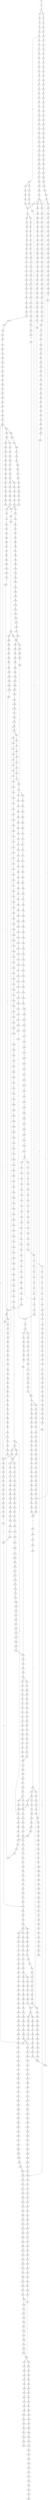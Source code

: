 strict digraph  {
	S0 -> S1 [ label = T ];
	S1 -> S2 [ label = T ];
	S2 -> S3 [ label = G ];
	S2 -> S4 [ label = A ];
	S3 -> S5 [ label = A ];
	S4 -> S6 [ label = A ];
	S5 -> S7 [ label = A ];
	S6 -> S8 [ label = A ];
	S7 -> S9 [ label = C ];
	S8 -> S10 [ label = C ];
	S9 -> S11 [ label = A ];
	S10 -> S12 [ label = A ];
	S11 -> S13 [ label = G ];
	S12 -> S14 [ label = G ];
	S13 -> S15 [ label = T ];
	S13 -> S16 [ label = G ];
	S14 -> S17 [ label = G ];
	S15 -> S18 [ label = T ];
	S16 -> S19 [ label = G ];
	S16 -> S20 [ label = T ];
	S17 -> S21 [ label = T ];
	S18 -> S22 [ label = G ];
	S19 -> S23 [ label = T ];
	S20 -> S24 [ label = C ];
	S21 -> S25 [ label = C ];
	S22 -> S26 [ label = A ];
	S23 -> S27 [ label = C ];
	S24 -> S28 [ label = C ];
	S25 -> S29 [ label = T ];
	S26 -> S30 [ label = C ];
	S27 -> S31 [ label = C ];
	S28 -> S32 [ label = C ];
	S29 -> S33 [ label = C ];
	S30 -> S34 [ label = T ];
	S31 -> S35 [ label = G ];
	S32 -> S36 [ label = T ];
	S33 -> S37 [ label = T ];
	S34 -> S38 [ label = G ];
	S35 -> S39 [ label = C ];
	S36 -> S40 [ label = T ];
	S37 -> S41 [ label = C ];
	S38 -> S42 [ label = T ];
	S39 -> S43 [ label = C ];
	S40 -> S44 [ label = C ];
	S41 -> S45 [ label = C ];
	S42 -> S46 [ label = A ];
	S43 -> S47 [ label = G ];
	S44 -> S48 [ label = T ];
	S44 -> S49 [ label = G ];
	S45 -> S50 [ label = G ];
	S46 -> S51 [ label = C ];
	S47 -> S52 [ label = C ];
	S47 -> S53 [ label = G ];
	S48 -> S54 [ label = C ];
	S49 -> S55 [ label = C ];
	S50 -> S56 [ label = T ];
	S51 -> S57 [ label = A ];
	S52 -> S58 [ label = A ];
	S53 -> S59 [ label = A ];
	S54 -> S60 [ label = G ];
	S55 -> S61 [ label = A ];
	S56 -> S62 [ label = A ];
	S57 -> S63 [ label = C ];
	S58 -> S64 [ label = C ];
	S59 -> S65 [ label = A ];
	S60 -> S66 [ label = T ];
	S61 -> S67 [ label = C ];
	S62 -> S68 [ label = C ];
	S63 -> S69 [ label = T ];
	S64 -> S70 [ label = G ];
	S65 -> S71 [ label = C ];
	S66 -> S72 [ label = A ];
	S67 -> S73 [ label = G ];
	S68 -> S74 [ label = A ];
	S69 -> S75 [ label = T ];
	S70 -> S76 [ label = C ];
	S71 -> S77 [ label = T ];
	S72 -> S78 [ label = C ];
	S73 -> S79 [ label = T ];
	S74 -> S80 [ label = T ];
	S75 -> S81 [ label = G ];
	S76 -> S82 [ label = G ];
	S77 -> S83 [ label = G ];
	S78 -> S84 [ label = G ];
	S79 -> S85 [ label = G ];
	S80 -> S86 [ label = G ];
	S81 -> S87 [ label = G ];
	S82 -> S88 [ label = C ];
	S83 -> S89 [ label = C ];
	S84 -> S90 [ label = G ];
	S85 -> S91 [ label = G ];
	S86 -> S92 [ label = G ];
	S87 -> S93 [ label = A ];
	S88 -> S94 [ label = A ];
	S88 -> S95 [ label = G ];
	S89 -> S96 [ label = A ];
	S90 -> S97 [ label = C ];
	S91 -> S98 [ label = C ];
	S92 -> S99 [ label = C ];
	S93 -> S100 [ label = G ];
	S94 -> S101 [ label = G ];
	S95 -> S102 [ label = C ];
	S95 -> S103 [ label = G ];
	S96 -> S104 [ label = A ];
	S97 -> S105 [ label = T ];
	S98 -> S106 [ label = G ];
	S99 -> S107 [ label = G ];
	S100 -> S108 [ label = A ];
	S101 -> S109 [ label = C ];
	S102 -> S110 [ label = G ];
	S103 -> S111 [ label = C ];
	S104 -> S112 [ label = C ];
	S105 -> S113 [ label = A ];
	S106 -> S114 [ label = T ];
	S107 -> S115 [ label = C ];
	S108 -> S116 [ label = C ];
	S109 -> S117 [ label = C ];
	S110 -> S118 [ label = T ];
	S111 -> S119 [ label = T ];
	S112 -> S120 [ label = C ];
	S113 -> S121 [ label = C ];
	S114 -> S122 [ label = C ];
	S115 -> S123 [ label = C ];
	S116 -> S124 [ label = C ];
	S117 -> S125 [ label = G ];
	S118 -> S126 [ label = C ];
	S119 -> S127 [ label = G ];
	S120 -> S128 [ label = A ];
	S121 -> S129 [ label = T ];
	S122 -> S130 [ label = C ];
	S123 -> S131 [ label = C ];
	S124 -> S132 [ label = C ];
	S125 -> S133 [ label = G ];
	S126 -> S134 [ label = G ];
	S127 -> S135 [ label = G ];
	S128 -> S136 [ label = G ];
	S129 -> S137 [ label = G ];
	S130 -> S138 [ label = C ];
	S131 -> S139 [ label = C ];
	S132 -> S140 [ label = C ];
	S133 -> S141 [ label = C ];
	S133 -> S142 [ label = T ];
	S134 -> S143 [ label = A ];
	S135 -> S144 [ label = A ];
	S136 -> S145 [ label = A ];
	S137 -> S146 [ label = G ];
	S138 -> S147 [ label = C ];
	S139 -> S148 [ label = C ];
	S140 -> S149 [ label = C ];
	S141 -> S150 [ label = A ];
	S142 -> S151 [ label = G ];
	S143 -> S152 [ label = C ];
	S144 -> S153 [ label = A ];
	S145 -> S154 [ label = A ];
	S146 -> S155 [ label = T ];
	S147 -> S156 [ label = A ];
	S148 -> S157 [ label = A ];
	S149 -> S158 [ label = C ];
	S150 -> S159 [ label = C ];
	S151 -> S160 [ label = G ];
	S152 -> S161 [ label = G ];
	S153 -> S162 [ label = T ];
	S154 -> S163 [ label = C ];
	S155 -> S164 [ label = G ];
	S156 -> S165 [ label = C ];
	S157 -> S166 [ label = C ];
	S158 -> S167 [ label = T ];
	S159 -> S168 [ label = T ];
	S160 -> S169 [ label = A ];
	S161 -> S170 [ label = C ];
	S162 -> S171 [ label = G ];
	S163 -> S172 [ label = A ];
	S164 -> S173 [ label = C ];
	S165 -> S174 [ label = T ];
	S166 -> S175 [ label = T ];
	S167 -> S176 [ label = T ];
	S168 -> S177 [ label = T ];
	S169 -> S178 [ label = A ];
	S170 -> S179 [ label = G ];
	S171 -> S180 [ label = G ];
	S172 -> S181 [ label = G ];
	S173 -> S182 [ label = T ];
	S174 -> S183 [ label = T ];
	S175 -> S184 [ label = T ];
	S176 -> S185 [ label = C ];
	S177 -> S186 [ label = C ];
	S178 -> S187 [ label = G ];
	S179 -> S188 [ label = C ];
	S180 -> S189 [ label = G ];
	S181 -> S190 [ label = C ];
	S182 -> S191 [ label = A ];
	S183 -> S192 [ label = G ];
	S184 -> S193 [ label = T ];
	S185 -> S194 [ label = A ];
	S186 -> S195 [ label = A ];
	S187 -> S196 [ label = A ];
	S188 -> S197 [ label = C ];
	S189 -> S198 [ label = G ];
	S190 -> S199 [ label = C ];
	S191 -> S200 [ label = C ];
	S192 -> S201 [ label = A ];
	S193 -> S202 [ label = A ];
	S194 -> S203 [ label = G ];
	S195 -> S204 [ label = G ];
	S196 -> S205 [ label = A ];
	S197 -> S206 [ label = T ];
	S198 -> S207 [ label = T ];
	S199 -> S208 [ label = G ];
	S200 -> S209 [ label = T ];
	S201 -> S210 [ label = G ];
	S202 -> S211 [ label = G ];
	S203 -> S212 [ label = A ];
	S204 -> S213 [ label = C ];
	S205 -> S214 [ label = C ];
	S206 -> S215 [ label = C ];
	S207 -> S216 [ label = C ];
	S208 -> S217 [ label = T ];
	S209 -> S218 [ label = G ];
	S210 -> S219 [ label = C ];
	S211 -> S220 [ label = C ];
	S212 -> S221 [ label = G ];
	S213 -> S222 [ label = C ];
	S214 -> S223 [ label = G ];
	S215 -> S224 [ label = G ];
	S216 -> S225 [ label = C ];
	S217 -> S226 [ label = C ];
	S218 -> S227 [ label = T ];
	S219 -> S228 [ label = C ];
	S220 -> S229 [ label = C ];
	S221 -> S230 [ label = G ];
	S222 -> S231 [ label = G ];
	S223 -> S232 [ label = G ];
	S224 -> S233 [ label = G ];
	S225 -> S234 [ label = G ];
	S226 -> S235 [ label = C ];
	S227 -> S236 [ label = A ];
	S228 -> S237 [ label = G ];
	S229 -> S238 [ label = G ];
	S230 -> S239 [ label = T ];
	S231 -> S240 [ label = C ];
	S232 -> S241 [ label = C ];
	S233 -> S242 [ label = G ];
	S234 -> S243 [ label = C ];
	S235 -> S244 [ label = T ];
	S236 -> S245 [ label = A ];
	S237 -> S246 [ label = C ];
	S238 -> S247 [ label = T ];
	S239 -> S248 [ label = C ];
	S240 -> S249 [ label = C ];
	S241 -> S250 [ label = A ];
	S242 -> S251 [ label = C ];
	S243 -> S43 [ label = C ];
	S244 -> S252 [ label = C ];
	S245 -> S253 [ label = C ];
	S246 -> S254 [ label = C ];
	S247 -> S255 [ label = C ];
	S248 -> S256 [ label = C ];
	S249 -> S257 [ label = C ];
	S250 -> S258 [ label = C ];
	S251 -> S259 [ label = T ];
	S252 -> S260 [ label = T ];
	S253 -> S261 [ label = A ];
	S254 -> S262 [ label = C ];
	S255 -> S263 [ label = C ];
	S256 -> S264 [ label = C ];
	S257 -> S265 [ label = C ];
	S258 -> S266 [ label = C ];
	S258 -> S267 [ label = T ];
	S259 -> S268 [ label = C ];
	S260 -> S269 [ label = G ];
	S261 -> S270 [ label = C ];
	S262 -> S265 [ label = C ];
	S263 -> S271 [ label = C ];
	S264 -> S272 [ label = T ];
	S264 -> S273 [ label = A ];
	S264 -> S274 [ label = G ];
	S265 -> S275 [ label = T ];
	S266 -> S276 [ label = G ];
	S267 -> S277 [ label = G ];
	S268 -> S278 [ label = A ];
	S269 -> S279 [ label = T ];
	S270 -> S280 [ label = A ];
	S271 -> S281 [ label = A ];
	S272 -> S40 [ label = T ];
	S273 -> S282 [ label = G ];
	S274 -> S283 [ label = G ];
	S275 -> S284 [ label = T ];
	S275 -> S285 [ label = C ];
	S276 -> S286 [ label = G ];
	S277 -> S287 [ label = G ];
	S278 -> S288 [ label = C ];
	S279 -> S289 [ label = C ];
	S280 -> S290 [ label = C ];
	S281 -> S291 [ label = C ];
	S282 -> S292 [ label = A ];
	S283 -> S293 [ label = A ];
	S284 -> S294 [ label = C ];
	S285 -> S295 [ label = C ];
	S286 -> S296 [ label = G ];
	S287 -> S297 [ label = G ];
	S288 -> S298 [ label = G ];
	S289 -> S299 [ label = G ];
	S290 -> S300 [ label = G ];
	S291 -> S301 [ label = C ];
	S292 -> S302 [ label = G ];
	S293 -> S303 [ label = G ];
	S294 -> S304 [ label = A ];
	S295 -> S305 [ label = A ];
	S296 -> S306 [ label = A ];
	S297 -> S307 [ label = A ];
	S298 -> S308 [ label = T ];
	S299 -> S309 [ label = T ];
	S300 -> S310 [ label = C ];
	S301 -> S311 [ label = A ];
	S302 -> S312 [ label = C ];
	S303 -> S313 [ label = G ];
	S304 -> S314 [ label = C ];
	S305 -> S315 [ label = C ];
	S306 -> S316 [ label = A ];
	S307 -> S317 [ label = A ];
	S308 -> S318 [ label = C ];
	S309 -> S319 [ label = G ];
	S310 -> S320 [ label = T ];
	S311 -> S321 [ label = C ];
	S312 -> S322 [ label = C ];
	S313 -> S323 [ label = C ];
	S314 -> S324 [ label = G ];
	S315 -> S325 [ label = C ];
	S316 -> S326 [ label = T ];
	S317 -> S327 [ label = C ];
	S318 -> S328 [ label = C ];
	S319 -> S329 [ label = G ];
	S320 -> S330 [ label = C ];
	S321 -> S331 [ label = C ];
	S322 -> S332 [ label = A ];
	S323 -> S333 [ label = G ];
	S324 -> S334 [ label = C ];
	S325 -> S335 [ label = C ];
	S326 -> S336 [ label = T ];
	S327 -> S337 [ label = T ];
	S328 -> S338 [ label = A ];
	S329 -> S339 [ label = T ];
	S330 -> S340 [ label = C ];
	S331 -> S341 [ label = G ];
	S332 -> S342 [ label = C ];
	S333 -> S343 [ label = T ];
	S334 -> S344 [ label = T ];
	S335 -> S345 [ label = G ];
	S336 -> S346 [ label = G ];
	S337 -> S347 [ label = G ];
	S338 -> S348 [ label = G ];
	S339 -> S349 [ label = A ];
	S340 -> S350 [ label = T ];
	S341 -> S351 [ label = A ];
	S342 -> S352 [ label = G ];
	S343 -> S353 [ label = G ];
	S344 -> S354 [ label = C ];
	S345 -> S355 [ label = C ];
	S346 -> S356 [ label = A ];
	S347 -> S357 [ label = G ];
	S348 -> S358 [ label = C ];
	S349 -> S359 [ label = C ];
	S350 -> S360 [ label = A ];
	S351 -> S361 [ label = T ];
	S352 -> S362 [ label = G ];
	S353 -> S363 [ label = G ];
	S354 -> S364 [ label = C ];
	S355 -> S365 [ label = C ];
	S356 -> S366 [ label = A ];
	S357 -> S367 [ label = A ];
	S358 -> S368 [ label = T ];
	S358 -> S369 [ label = G ];
	S359 -> S370 [ label = C ];
	S360 -> S371 [ label = G ];
	S361 -> S372 [ label = C ];
	S362 -> S373 [ label = T ];
	S363 -> S374 [ label = T ];
	S364 -> S375 [ label = G ];
	S365 -> S376 [ label = G ];
	S366 -> S377 [ label = C ];
	S367 -> S378 [ label = C ];
	S368 -> S379 [ label = T ];
	S369 -> S380 [ label = A ];
	S370 -> S381 [ label = G ];
	S371 -> S382 [ label = A ];
	S372 -> S383 [ label = G ];
	S373 -> S384 [ label = T ];
	S374 -> S385 [ label = A ];
	S375 -> S386 [ label = G ];
	S376 -> S387 [ label = G ];
	S377 -> S388 [ label = C ];
	S378 -> S389 [ label = C ];
	S379 -> S390 [ label = C ];
	S380 -> S391 [ label = G ];
	S381 -> S392 [ label = G ];
	S382 -> S393 [ label = A ];
	S383 -> S394 [ label = G ];
	S384 -> S395 [ label = A ];
	S385 -> S396 [ label = T ];
	S386 -> S397 [ label = T ];
	S387 -> S398 [ label = T ];
	S388 -> S399 [ label = C ];
	S389 -> S400 [ label = C ];
	S390 -> S401 [ label = A ];
	S391 -> S402 [ label = T ];
	S392 -> S403 [ label = T ];
	S393 -> S404 [ label = C ];
	S394 -> S405 [ label = T ];
	S395 -> S406 [ label = C ];
	S396 -> S407 [ label = G ];
	S397 -> S408 [ label = T ];
	S398 -> S409 [ label = C ];
	S399 -> S410 [ label = G ];
	S400 -> S411 [ label = G ];
	S401 -> S412 [ label = C ];
	S402 -> S413 [ label = C ];
	S403 -> S414 [ label = G ];
	S404 -> S415 [ label = T ];
	S405 -> S416 [ label = T ];
	S406 -> S417 [ label = T ];
	S407 -> S418 [ label = A ];
	S408 -> S419 [ label = G ];
	S409 -> S420 [ label = C ];
	S410 -> S421 [ label = T ];
	S411 -> S422 [ label = T ];
	S412 -> S423 [ label = G ];
	S413 -> S424 [ label = C ];
	S413 -> S425 [ label = T ];
	S414 -> S426 [ label = G ];
	S415 -> S427 [ label = T ];
	S416 -> S428 [ label = C ];
	S417 -> S429 [ label = G ];
	S418 -> S430 [ label = G ];
	S419 -> S431 [ label = C ];
	S420 -> S432 [ label = C ];
	S421 -> S433 [ label = C ];
	S422 -> S434 [ label = C ];
	S423 -> S435 [ label = C ];
	S424 -> S436 [ label = C ];
	S425 -> S437 [ label = C ];
	S426 -> S438 [ label = T ];
	S427 -> S439 [ label = C ];
	S428 -> S440 [ label = C ];
	S429 -> S441 [ label = C ];
	S430 -> S442 [ label = C ];
	S431 -> S443 [ label = A ];
	S432 -> S444 [ label = A ];
	S433 -> S445 [ label = T ];
	S434 -> S446 [ label = T ];
	S435 -> S447 [ label = C ];
	S436 -> S448 [ label = T ];
	S436 -> S449 [ label = G ];
	S437 -> S450 [ label = G ];
	S438 -> S451 [ label = T ];
	S439 -> S452 [ label = A ];
	S440 -> S453 [ label = A ];
	S441 -> S454 [ label = A ];
	S442 -> S455 [ label = G ];
	S443 -> S456 [ label = C ];
	S444 -> S457 [ label = G ];
	S445 -> S458 [ label = C ];
	S446 -> S458 [ label = C ];
	S447 -> S459 [ label = C ];
	S448 -> S460 [ label = C ];
	S449 -> S461 [ label = C ];
	S450 -> S462 [ label = T ];
	S451 -> S463 [ label = A ];
	S452 -> S464 [ label = A ];
	S453 -> S465 [ label = G ];
	S454 -> S466 [ label = G ];
	S455 -> S467 [ label = G ];
	S456 -> S468 [ label = T ];
	S457 -> S469 [ label = T ];
	S458 -> S470 [ label = G ];
	S459 -> S471 [ label = T ];
	S460 -> S472 [ label = C ];
	S461 -> S473 [ label = C ];
	S462 -> S474 [ label = C ];
	S463 -> S475 [ label = G ];
	S464 -> S476 [ label = C ];
	S465 -> S477 [ label = T ];
	S466 -> S478 [ label = A ];
	S467 -> S479 [ label = T ];
	S468 -> S480 [ label = G ];
	S469 -> S481 [ label = G ];
	S470 -> S482 [ label = G ];
	S471 -> S483 [ label = T ];
	S472 -> S484 [ label = G ];
	S473 -> S485 [ label = T ];
	S474 -> S486 [ label = T ];
	S475 -> S487 [ label = A ];
	S476 -> S488 [ label = C ];
	S476 -> S489 [ label = T ];
	S477 -> S490 [ label = G ];
	S478 -> S491 [ label = C ];
	S479 -> S492 [ label = C ];
	S480 -> S493 [ label = G ];
	S481 -> S494 [ label = G ];
	S482 -> S495 [ label = C ];
	S483 -> S496 [ label = C ];
	S484 -> S497 [ label = G ];
	S485 -> S498 [ label = G ];
	S486 -> S499 [ label = G ];
	S487 -> S500 [ label = A ];
	S488 -> S501 [ label = G ];
	S489 -> S502 [ label = G ];
	S490 -> S503 [ label = G ];
	S491 -> S504 [ label = G ];
	S492 -> S505 [ label = G ];
	S493 -> S506 [ label = T ];
	S494 -> S507 [ label = T ];
	S495 -> S508 [ label = A ];
	S496 -> S509 [ label = A ];
	S497 -> S510 [ label = T ];
	S498 -> S511 [ label = T ];
	S499 -> S512 [ label = T ];
	S500 -> S513 [ label = G ];
	S501 -> S514 [ label = G ];
	S502 -> S515 [ label = G ];
	S502 -> S516 [ label = C ];
	S503 -> S517 [ label = T ];
	S504 -> S518 [ label = G ];
	S505 -> S519 [ label = C ];
	S506 -> S520 [ label = C ];
	S507 -> S521 [ label = C ];
	S508 -> S522 [ label = C ];
	S509 -> S523 [ label = T ];
	S510 -> S524 [ label = C ];
	S511 -> S525 [ label = C ];
	S512 -> S526 [ label = T ];
	S513 -> S527 [ label = G ];
	S514 -> S528 [ label = C ];
	S515 -> S529 [ label = C ];
	S516 -> S530 [ label = C ];
	S517 -> S521 [ label = C ];
	S518 -> S531 [ label = A ];
	S519 -> S532 [ label = A ];
	S520 -> S533 [ label = G ];
	S521 -> S534 [ label = G ];
	S522 -> S535 [ label = C ];
	S523 -> S536 [ label = C ];
	S524 -> S537 [ label = T ];
	S525 -> S538 [ label = G ];
	S526 -> S539 [ label = C ];
	S527 -> S540 [ label = G ];
	S528 -> S541 [ label = C ];
	S529 -> S542 [ label = C ];
	S530 -> S543 [ label = C ];
	S531 -> S544 [ label = C ];
	S532 -> S545 [ label = C ];
	S533 -> S546 [ label = T ];
	S534 -> S547 [ label = T ];
	S535 -> S548 [ label = G ];
	S536 -> S549 [ label = C ];
	S537 -> S550 [ label = G ];
	S538 -> S551 [ label = C ];
	S539 -> S552 [ label = C ];
	S540 -> S553 [ label = G ];
	S541 -> S554 [ label = C ];
	S542 -> S555 [ label = C ];
	S543 -> S556 [ label = T ];
	S544 -> S557 [ label = A ];
	S545 -> S558 [ label = G ];
	S546 -> S559 [ label = C ];
	S547 -> S560 [ label = C ];
	S548 -> S561 [ label = A ];
	S549 -> S562 [ label = A ];
	S550 -> S563 [ label = G ];
	S551 -> S564 [ label = G ];
	S552 -> S565 [ label = G ];
	S553 -> S566 [ label = G ];
	S554 -> S567 [ label = A ];
	S555 -> S568 [ label = A ];
	S556 -> S569 [ label = A ];
	S557 -> S570 [ label = C ];
	S558 -> S571 [ label = C ];
	S559 -> S572 [ label = C ];
	S560 -> S572 [ label = C ];
	S561 -> S573 [ label = G ];
	S561 -> S574 [ label = A ];
	S562 -> S575 [ label = G ];
	S563 -> S576 [ label = A ];
	S564 -> S577 [ label = C ];
	S565 -> S578 [ label = T ];
	S566 -> S579 [ label = T ];
	S567 -> S580 [ label = G ];
	S568 -> S581 [ label = G ];
	S569 -> S582 [ label = G ];
	S570 -> S583 [ label = A ];
	S571 -> S584 [ label = G ];
	S572 -> S585 [ label = G ];
	S573 -> S586 [ label = T ];
	S574 -> S587 [ label = T ];
	S575 -> S588 [ label = A ];
	S576 -> S589 [ label = G ];
	S577 -> S590 [ label = G ];
	S577 -> S591 [ label = A ];
	S578 -> S592 [ label = G ];
	S579 -> S593 [ label = C ];
	S580 -> S594 [ label = T ];
	S581 -> S595 [ label = G ];
	S582 -> S596 [ label = G ];
	S583 -> S597 [ label = C ];
	S584 -> S88 [ label = C ];
	S585 -> S598 [ label = T ];
	S586 -> S599 [ label = C ];
	S587 -> S600 [ label = G ];
	S588 -> S601 [ label = A ];
	S589 -> S602 [ label = G ];
	S590 -> S603 [ label = A ];
	S591 -> S604 [ label = A ];
	S592 -> S605 [ label = G ];
	S593 -> S606 [ label = C ];
	S594 -> S607 [ label = T ];
	S595 -> S608 [ label = T ];
	S596 -> S609 [ label = T ];
	S597 -> S610 [ label = C ];
	S598 -> S611 [ label = C ];
	S599 -> S612 [ label = C ];
	S600 -> S613 [ label = T ];
	S601 -> S614 [ label = C ];
	S602 -> S615 [ label = G ];
	S603 -> S616 [ label = G ];
	S604 -> S617 [ label = C ];
	S605 -> S618 [ label = C ];
	S606 -> S619 [ label = G ];
	S607 -> S620 [ label = G ];
	S608 -> S621 [ label = G ];
	S609 -> S622 [ label = G ];
	S610 -> S623 [ label = T ];
	S611 -> S624 [ label = A ];
	S612 -> S625 [ label = A ];
	S612 -> S626 [ label = T ];
	S613 -> S627 [ label = A ];
	S614 -> S628 [ label = C ];
	S615 -> S629 [ label = T ];
	S616 -> S630 [ label = C ];
	S617 -> S631 [ label = C ];
	S618 -> S632 [ label = C ];
	S619 -> S633 [ label = T ];
	S620 -> S634 [ label = T ];
	S621 -> S635 [ label = C ];
	S621 -> S636 [ label = G ];
	S622 -> S637 [ label = T ];
	S623 -> S638 [ label = C ];
	S624 -> S639 [ label = C ];
	S625 -> S640 [ label = G ];
	S626 -> S641 [ label = C ];
	S627 -> S642 [ label = G ];
	S628 -> S643 [ label = A ];
	S628 -> S644 [ label = G ];
	S629 -> S645 [ label = G ];
	S630 -> S646 [ label = A ];
	S631 -> S647 [ label = C ];
	S632 -> S648 [ label = C ];
	S633 -> S649 [ label = C ];
	S634 -> S650 [ label = G ];
	S635 -> S651 [ label = G ];
	S636 -> S652 [ label = G ];
	S637 -> S653 [ label = G ];
	S638 -> S654 [ label = T ];
	S639 -> S655 [ label = C ];
	S640 -> S656 [ label = T ];
	S640 -> S657 [ label = C ];
	S641 -> S658 [ label = G ];
	S642 -> S659 [ label = T ];
	S643 -> S660 [ label = G ];
	S643 -> S661 [ label = C ];
	S644 -> S662 [ label = G ];
	S645 -> S663 [ label = T ];
	S646 -> S664 [ label = G ];
	S647 -> S665 [ label = G ];
	S648 -> S666 [ label = G ];
	S649 -> S667 [ label = G ];
	S650 -> S668 [ label = C ];
	S651 -> S669 [ label = C ];
	S652 -> S670 [ label = C ];
	S653 -> S671 [ label = C ];
	S654 -> S672 [ label = A ];
	S655 -> S673 [ label = C ];
	S655 -> S674 [ label = G ];
	S656 -> S675 [ label = A ];
	S657 -> S676 [ label = T ];
	S658 -> S677 [ label = A ];
	S659 -> S678 [ label = T ];
	S660 -> S679 [ label = A ];
	S661 -> S680 [ label = C ];
	S662 -> S681 [ label = A ];
	S663 -> S682 [ label = T ];
	S664 -> S683 [ label = T ];
	S665 -> S684 [ label = T ];
	S666 -> S685 [ label = T ];
	S667 -> S686 [ label = G ];
	S668 -> S687 [ label = G ];
	S669 -> S688 [ label = G ];
	S670 -> S689 [ label = T ];
	S671 -> S690 [ label = G ];
	S672 -> S691 [ label = G ];
	S673 -> S692 [ label = T ];
	S674 -> S693 [ label = A ];
	S675 -> S694 [ label = G ];
	S676 -> S379 [ label = T ];
	S677 -> S695 [ label = A ];
	S678 -> S696 [ label = T ];
	S679 -> S697 [ label = C ];
	S680 -> S698 [ label = A ];
	S681 -> S699 [ label = C ];
	S682 -> S700 [ label = C ];
	S683 -> S701 [ label = G ];
	S684 -> S702 [ label = A ];
	S685 -> S703 [ label = C ];
	S686 -> S704 [ label = A ];
	S687 -> S705 [ label = T ];
	S688 -> S706 [ label = T ];
	S689 -> S707 [ label = T ];
	S690 -> S708 [ label = T ];
	S691 -> S709 [ label = A ];
	S692 -> S710 [ label = G ];
	S693 -> S711 [ label = A ];
	S693 -> S712 [ label = G ];
	S694 -> S713 [ label = G ];
	S694 -> S714 [ label = C ];
	S695 -> S715 [ label = C ];
	S696 -> S716 [ label = C ];
	S697 -> S717 [ label = T ];
	S698 -> S718 [ label = C ];
	S699 -> S719 [ label = G ];
	S700 -> S720 [ label = C ];
	S701 -> S721 [ label = C ];
	S702 -> S722 [ label = C ];
	S703 -> S723 [ label = C ];
	S704 -> S724 [ label = A ];
	S705 -> S725 [ label = C ];
	S706 -> S726 [ label = C ];
	S707 -> S727 [ label = C ];
	S708 -> S728 [ label = C ];
	S709 -> S729 [ label = A ];
	S710 -> S730 [ label = T ];
	S711 -> S731 [ label = T ];
	S712 -> S732 [ label = T ];
	S713 -> S733 [ label = G ];
	S714 -> S734 [ label = T ];
	S715 -> S735 [ label = T ];
	S716 -> S736 [ label = A ];
	S717 -> S737 [ label = C ];
	S718 -> S738 [ label = C ];
	S719 -> S739 [ label = C ];
	S720 -> S740 [ label = A ];
	S721 -> S741 [ label = A ];
	S722 -> S742 [ label = A ];
	S723 -> S743 [ label = A ];
	S724 -> S744 [ label = C ];
	S725 -> S745 [ label = G ];
	S726 -> S746 [ label = G ];
	S727 -> S747 [ label = G ];
	S728 -> S745 [ label = G ];
	S729 -> S748 [ label = C ];
	S730 -> S749 [ label = C ];
	S731 -> S750 [ label = C ];
	S732 -> S599 [ label = C ];
	S733 -> S751 [ label = T ];
	S734 -> S752 [ label = C ];
	S735 -> S753 [ label = T ];
	S736 -> S754 [ label = C ];
	S737 -> S755 [ label = C ];
	S738 -> S756 [ label = C ];
	S739 -> S757 [ label = C ];
	S740 -> S758 [ label = G ];
	S741 -> S759 [ label = A ];
	S742 -> S760 [ label = G ];
	S743 -> S761 [ label = G ];
	S744 -> S762 [ label = A ];
	S744 -> S763 [ label = T ];
	S745 -> S764 [ label = A ];
	S746 -> S765 [ label = T ];
	S747 -> S766 [ label = A ];
	S748 -> S767 [ label = G ];
	S749 -> S768 [ label = C ];
	S750 -> S769 [ label = C ];
	S751 -> S770 [ label = C ];
	S752 -> S771 [ label = C ];
	S753 -> S772 [ label = C ];
	S754 -> S773 [ label = T ];
	S755 -> S774 [ label = C ];
	S756 -> S775 [ label = C ];
	S757 -> S776 [ label = C ];
	S758 -> S777 [ label = C ];
	S759 -> S778 [ label = C ];
	S760 -> S779 [ label = C ];
	S761 -> S780 [ label = T ];
	S762 -> S781 [ label = G ];
	S763 -> S782 [ label = A ];
	S764 -> S783 [ label = A ];
	S765 -> S784 [ label = G ];
	S766 -> S785 [ label = A ];
	S767 -> S786 [ label = A ];
	S768 -> S787 [ label = T ];
	S769 -> S788 [ label = T ];
	S770 -> S789 [ label = A ];
	S771 -> S790 [ label = A ];
	S772 -> S791 [ label = A ];
	S773 -> S792 [ label = C ];
	S774 -> S793 [ label = A ];
	S775 -> S794 [ label = T ];
	S776 -> S795 [ label = A ];
	S777 -> S796 [ label = A ];
	S778 -> S797 [ label = A ];
	S779 -> S798 [ label = A ];
	S780 -> S799 [ label = A ];
	S781 -> S800 [ label = G ];
	S782 -> S801 [ label = C ];
	S783 -> S802 [ label = C ];
	S784 -> S803 [ label = C ];
	S785 -> S804 [ label = C ];
	S786 -> S805 [ label = G ];
	S787 -> S806 [ label = A ];
	S787 -> S807 [ label = T ];
	S788 -> S808 [ label = C ];
	S789 -> S809 [ label = C ];
	S790 -> S810 [ label = C ];
	S791 -> S464 [ label = A ];
	S792 -> S811 [ label = C ];
	S793 -> S812 [ label = T ];
	S794 -> S813 [ label = T ];
	S795 -> S814 [ label = T ];
	S796 -> S815 [ label = G ];
	S797 -> S816 [ label = G ];
	S798 -> S817 [ label = G ];
	S799 -> S694 [ label = G ];
	S800 -> S818 [ label = A ];
	S801 -> S819 [ label = A ];
	S802 -> S820 [ label = C ];
	S802 -> S821 [ label = A ];
	S803 -> S822 [ label = A ];
	S804 -> S823 [ label = A ];
	S805 -> S824 [ label = G ];
	S806 -> S825 [ label = C ];
	S807 -> S826 [ label = G ];
	S808 -> S827 [ label = G ];
	S809 -> S828 [ label = T ];
	S810 -> S829 [ label = C ];
	S811 -> S830 [ label = T ];
	S812 -> S831 [ label = C ];
	S813 -> S832 [ label = C ];
	S814 -> S833 [ label = C ];
	S815 -> S834 [ label = A ];
	S816 -> S835 [ label = C ];
	S817 -> S836 [ label = G ];
	S818 -> S837 [ label = A ];
	S819 -> S838 [ label = A ];
	S820 -> S839 [ label = T ];
	S821 -> S840 [ label = C ];
	S822 -> S841 [ label = T ];
	S823 -> S842 [ label = C ];
	S824 -> S843 [ label = T ];
	S825 -> S844 [ label = T ];
	S826 -> S845 [ label = A ];
	S826 -> S846 [ label = T ];
	S827 -> S847 [ label = A ];
	S828 -> S848 [ label = C ];
	S829 -> S849 [ label = G ];
	S830 -> S850 [ label = T ];
	S831 -> S851 [ label = T ];
	S832 -> S852 [ label = C ];
	S832 -> S853 [ label = G ];
	S833 -> S854 [ label = G ];
	S834 -> S855 [ label = T ];
	S835 -> S856 [ label = T ];
	S836 -> S857 [ label = T ];
	S837 -> S858 [ label = T ];
	S838 -> S859 [ label = C ];
	S839 -> S860 [ label = T ];
	S839 -> S861 [ label = G ];
	S840 -> S862 [ label = C ];
	S841 -> S863 [ label = C ];
	S842 -> S864 [ label = G ];
	S843 -> S865 [ label = G ];
	S844 -> S866 [ label = A ];
	S845 -> S867 [ label = A ];
	S846 -> S868 [ label = A ];
	S847 -> S869 [ label = A ];
	S848 -> S870 [ label = G ];
	S849 -> S871 [ label = G ];
	S850 -> S872 [ label = T ];
	S851 -> S873 [ label = G ];
	S852 -> S874 [ label = T ];
	S853 -> S875 [ label = A ];
	S854 -> S876 [ label = T ];
	S855 -> S877 [ label = A ];
	S856 -> S878 [ label = A ];
	S857 -> S879 [ label = G ];
	S858 -> S880 [ label = A ];
	S859 -> S881 [ label = G ];
	S860 -> S882 [ label = C ];
	S861 -> S883 [ label = T ];
	S862 -> S884 [ label = C ];
	S863 -> S885 [ label = C ];
	S864 -> S886 [ label = C ];
	S865 -> S887 [ label = T ];
	S866 -> S888 [ label = C ];
	S867 -> S889 [ label = C ];
	S868 -> S890 [ label = G ];
	S869 -> S715 [ label = C ];
	S870 -> S891 [ label = C ];
	S871 -> S892 [ label = A ];
	S872 -> S893 [ label = C ];
	S873 -> S894 [ label = C ];
	S874 -> S895 [ label = G ];
	S875 -> S896 [ label = T ];
	S876 -> S897 [ label = C ];
	S877 -> S898 [ label = A ];
	S878 -> S899 [ label = C ];
	S879 -> S900 [ label = C ];
	S880 -> S901 [ label = G ];
	S881 -> S902 [ label = A ];
	S882 -> S903 [ label = G ];
	S883 -> S904 [ label = C ];
	S884 -> S905 [ label = G ];
	S885 -> S906 [ label = G ];
	S886 -> S907 [ label = G ];
	S887 -> S908 [ label = C ];
	S888 -> S909 [ label = C ];
	S889 -> S910 [ label = T ];
	S890 -> S911 [ label = G ];
	S891 -> S912 [ label = T ];
	S892 -> S913 [ label = C ];
	S893 -> S914 [ label = A ];
	S894 -> S915 [ label = C ];
	S895 -> S916 [ label = T ];
	S896 -> S917 [ label = C ];
	S897 -> S918 [ label = C ];
	S898 -> S919 [ label = A ];
	S899 -> S920 [ label = G ];
	S900 -> S921 [ label = A ];
	S901 -> S922 [ label = T ];
	S902 -> S923 [ label = A ];
	S903 -> S924 [ label = T ];
	S904 -> S925 [ label = G ];
	S905 -> S926 [ label = T ];
	S906 -> S927 [ label = C ];
	S907 -> S928 [ label = C ];
	S908 -> S929 [ label = C ];
	S909 -> S930 [ label = A ];
	S910 -> S931 [ label = T ];
	S911 -> S932 [ label = A ];
	S912 -> S933 [ label = T ];
	S913 -> S934 [ label = G ];
	S914 -> S935 [ label = T ];
	S915 -> S936 [ label = A ];
	S916 -> S937 [ label = C ];
	S917 -> S938 [ label = G ];
	S918 -> S939 [ label = T ];
	S919 -> S940 [ label = A ];
	S920 -> S941 [ label = A ];
	S921 -> S942 [ label = C ];
	S922 -> S943 [ label = C ];
	S923 -> S944 [ label = A ];
	S924 -> S945 [ label = A ];
	S925 -> S946 [ label = C ];
	S926 -> S947 [ label = A ];
	S927 -> S948 [ label = A ];
	S928 -> S949 [ label = A ];
	S929 -> S950 [ label = C ];
	S930 -> S951 [ label = G ];
	S931 -> S952 [ label = C ];
	S932 -> S953 [ label = G ];
	S933 -> S954 [ label = C ];
	S934 -> S955 [ label = T ];
	S935 -> S956 [ label = C ];
	S936 -> S957 [ label = G ];
	S937 -> S958 [ label = C ];
	S938 -> S959 [ label = T ];
	S939 -> S960 [ label = C ];
	S940 -> S961 [ label = A ];
	S941 -> S962 [ label = G ];
	S942 -> S963 [ label = G ];
	S943 -> S964 [ label = T ];
	S944 -> S965 [ label = A ];
	S945 -> S966 [ label = C ];
	S946 -> S564 [ label = G ];
	S947 -> S967 [ label = C ];
	S948 -> S968 [ label = C ];
	S949 -> S969 [ label = C ];
	S950 -> S970 [ label = T ];
	S951 -> S971 [ label = G ];
	S952 -> S972 [ label = A ];
	S953 -> S973 [ label = A ];
	S954 -> S974 [ label = A ];
	S955 -> S975 [ label = C ];
	S956 -> S976 [ label = C ];
	S957 -> S977 [ label = T ];
	S958 -> S978 [ label = T ];
	S959 -> S979 [ label = T ];
	S960 -> S980 [ label = T ];
	S961 -> S981 [ label = C ];
	S962 -> S982 [ label = A ];
	S963 -> S983 [ label = C ];
	S964 -> S984 [ label = C ];
	S965 -> S985 [ label = C ];
	S966 -> S986 [ label = T ];
	S967 -> S987 [ label = G ];
	S968 -> S988 [ label = G ];
	S969 -> S989 [ label = G ];
	S970 -> S990 [ label = G ];
	S971 -> S991 [ label = A ];
	S972 -> S464 [ label = A ];
	S973 -> S992 [ label = G ];
	S974 -> S993 [ label = T ];
	S975 -> S994 [ label = G ];
	S976 -> S995 [ label = A ];
	S977 -> S996 [ label = C ];
	S978 -> S807 [ label = T ];
	S979 -> S997 [ label = T ];
	S980 -> S998 [ label = T ];
	S981 -> S999 [ label = T ];
	S982 -> S1000 [ label = A ];
	S983 -> S1001 [ label = G ];
	S984 -> S1002 [ label = T ];
	S985 -> S1003 [ label = A ];
	S986 -> S1004 [ label = T ];
	S987 -> S1005 [ label = T ];
	S988 -> S1006 [ label = T ];
	S989 -> S1007 [ label = T ];
	S990 -> S1008 [ label = T ];
	S991 -> S1009 [ label = G ];
	S992 -> S1010 [ label = G ];
	S993 -> S1011 [ label = C ];
	S994 -> S1012 [ label = T ];
	S995 -> S575 [ label = G ];
	S996 -> S1013 [ label = G ];
	S997 -> S1014 [ label = G ];
	S998 -> S1015 [ label = C ];
	S999 -> S1016 [ label = T ];
	S1000 -> S1017 [ label = C ];
	S1001 -> S1018 [ label = G ];
	S1002 -> S1019 [ label = C ];
	S1003 -> S1020 [ label = G ];
	S1004 -> S1021 [ label = C ];
	S1005 -> S1022 [ label = C ];
	S1006 -> S1023 [ label = C ];
	S1007 -> S1024 [ label = C ];
	S1008 -> S1025 [ label = C ];
	S1009 -> S1026 [ label = A ];
	S1010 -> S1027 [ label = T ];
	S1011 -> S1028 [ label = C ];
	S1012 -> S1029 [ label = G ];
	S1013 -> S1030 [ label = T ];
	S1014 -> S1031 [ label = T ];
	S1015 -> S1032 [ label = T ];
	S1016 -> S1033 [ label = T ];
	S1017 -> S1034 [ label = T ];
	S1018 -> S1035 [ label = T ];
	S1019 -> S1036 [ label = T ];
	S1020 -> S1037 [ label = A ];
	S1021 -> S1038 [ label = A ];
	S1022 -> S1039 [ label = C ];
	S1023 -> S1040 [ label = G ];
	S1024 -> S1041 [ label = C ];
	S1025 -> S1042 [ label = C ];
	S1026 -> S1043 [ label = G ];
	S1027 -> S1044 [ label = C ];
	S1028 -> S562 [ label = A ];
	S1029 -> S1045 [ label = A ];
	S1030 -> S1046 [ label = A ];
	S1031 -> S1047 [ label = A ];
	S1032 -> S1048 [ label = C ];
	S1033 -> S1049 [ label = G ];
	S1034 -> S1050 [ label = G ];
	S1035 -> S1051 [ label = G ];
	S1036 -> S1052 [ label = G ];
	S1037 -> S1053 [ label = A ];
	S1038 -> S1054 [ label = A ];
	S1039 -> S1055 [ label = A ];
	S1040 -> S1056 [ label = A ];
	S1041 -> S1057 [ label = A ];
	S1042 -> S787 [ label = T ];
	S1043 -> S1058 [ label = T ];
	S1044 -> S1059 [ label = C ];
	S1045 -> S1060 [ label = C ];
	S1046 -> S1061 [ label = A ];
	S1047 -> S1062 [ label = G ];
	S1048 -> S1063 [ label = G ];
	S1049 -> S1064 [ label = C ];
	S1050 -> S1065 [ label = G ];
	S1051 -> S1066 [ label = C ];
	S1052 -> S1067 [ label = A ];
	S1053 -> S1068 [ label = G ];
	S1054 -> S1069 [ label = G ];
	S1055 -> S1070 [ label = G ];
	S1056 -> S1071 [ label = G ];
	S1057 -> S348 [ label = G ];
	S1058 -> S1072 [ label = C ];
	S1059 -> S264 [ label = C ];
	S1060 -> S1073 [ label = C ];
	S1061 -> S1074 [ label = G ];
	S1062 -> S1075 [ label = G ];
	S1063 -> S1076 [ label = G ];
	S1064 -> S1077 [ label = C ];
	S1065 -> S1078 [ label = C ];
	S1066 -> S1079 [ label = C ];
	S1067 -> S1080 [ label = G ];
	S1068 -> S1081 [ label = G ];
	S1069 -> S1082 [ label = C ];
	S1070 -> S358 [ label = C ];
	S1071 -> S1083 [ label = C ];
	S1072 -> S1084 [ label = A ];
	S1073 -> S1085 [ label = G ];
	S1074 -> S1086 [ label = A ];
	S1075 -> S1087 [ label = A ];
	S1076 -> S1088 [ label = A ];
	S1077 -> S1089 [ label = G ];
	S1078 -> S1090 [ label = G ];
	S1079 -> S1091 [ label = G ];
	S1080 -> S1092 [ label = T ];
	S1081 -> S1093 [ label = G ];
	S1082 -> S1094 [ label = G ];
	S1083 -> S1095 [ label = G ];
	S1084 -> S1096 [ label = G ];
	S1085 -> S1097 [ label = G ];
	S1086 -> S1098 [ label = C ];
	S1087 -> S1099 [ label = A ];
	S1088 -> S1100 [ label = G ];
	S1089 -> S1101 [ label = T ];
	S1090 -> S1102 [ label = C ];
	S1091 -> S1103 [ label = C ];
	S1092 -> S1104 [ label = A ];
	S1093 -> S1105 [ label = G ];
	S1094 -> S1106 [ label = A ];
	S1095 -> S1107 [ label = A ];
	S1096 -> S1108 [ label = G ];
	S1097 -> S1109 [ label = T ];
	S1098 -> S1110 [ label = G ];
	S1099 -> S1111 [ label = A ];
	S1100 -> S1112 [ label = A ];
	S1101 -> S1113 [ label = A ];
	S1102 -> S1114 [ label = A ];
	S1103 -> S1115 [ label = A ];
	S1105 -> S1116 [ label = T ];
	S1106 -> S1117 [ label = G ];
	S1107 -> S1118 [ label = G ];
	S1108 -> S1119 [ label = A ];
	S1109 -> S1120 [ label = C ];
	S1110 -> S1121 [ label = G ];
	S1111 -> S1122 [ label = G ];
	S1112 -> S1123 [ label = G ];
	S1113 -> S1124 [ label = G ];
	S1114 -> S1125 [ label = G ];
	S1115 -> S1126 [ label = A ];
	S1116 -> S1127 [ label = C ];
	S1117 -> S1128 [ label = T ];
	S1118 -> S1129 [ label = T ];
	S1119 -> S1130 [ label = C ];
	S1120 -> S1131 [ label = G ];
	S1121 -> S1132 [ label = C ];
	S1122 -> S1133 [ label = G ];
	S1123 -> S1134 [ label = G ];
	S1124 -> S1135 [ label = C ];
	S1125 -> S1136 [ label = C ];
	S1126 -> S1137 [ label = C ];
	S1127 -> S1138 [ label = T ];
	S1128 -> S1139 [ label = C ];
	S1129 -> S1140 [ label = C ];
	S1130 -> S1141 [ label = C ];
	S1131 -> S1142 [ label = C ];
	S1132 -> S1143 [ label = T ];
	S1133 -> S1144 [ label = T ];
	S1134 -> S1145 [ label = T ];
	S1135 -> S1146 [ label = C ];
	S1136 -> S1147 [ label = G ];
	S1137 -> S1148 [ label = C ];
	S1138 -> S1149 [ label = C ];
	S1139 -> S424 [ label = C ];
	S1140 -> S1150 [ label = G ];
	S1141 -> S1151 [ label = A ];
	S1142 -> S1152 [ label = G ];
	S1143 -> S1153 [ label = C ];
	S1144 -> S1154 [ label = C ];
	S1145 -> S1044 [ label = C ];
	S1146 -> S1155 [ label = G ];
	S1147 -> S1156 [ label = G ];
	S1148 -> S1157 [ label = A ];
	S1149 -> S1158 [ label = T ];
	S1150 -> S1159 [ label = A ];
	S1151 -> S1160 [ label = G ];
	S1152 -> S1161 [ label = T ];
	S1153 -> S1162 [ label = T ];
	S1154 -> S1163 [ label = C ];
	S1155 -> S1164 [ label = G ];
	S1156 -> S1165 [ label = G ];
	S1157 -> S1166 [ label = G ];
	S1158 -> S1167 [ label = C ];
	S1159 -> S1168 [ label = A ];
	S1160 -> S1169 [ label = T ];
	S1161 -> S1170 [ label = A ];
	S1162 -> S1171 [ label = C ];
	S1163 -> S1172 [ label = C ];
	S1164 -> S1173 [ label = T ];
	S1165 -> S1174 [ label = T ];
	S1166 -> S1175 [ label = T ];
	S1167 -> S1176 [ label = G ];
	S1168 -> S1177 [ label = C ];
	S1169 -> S1178 [ label = C ];
	S1170 -> S1179 [ label = G ];
	S1171 -> S1180 [ label = G ];
	S1172 -> S1181 [ label = G ];
	S1173 -> S1182 [ label = G ];
	S1174 -> S1183 [ label = G ];
	S1175 -> S1184 [ label = C ];
	S1176 -> S1185 [ label = T ];
	S1177 -> S1186 [ label = C ];
	S1178 -> S1187 [ label = T ];
	S1179 -> S1188 [ label = C ];
	S1180 -> S1189 [ label = A ];
	S1181 -> S1190 [ label = A ];
	S1182 -> S1191 [ label = A ];
	S1183 -> S1192 [ label = C ];
	S1184 -> S1193 [ label = G ];
	S1185 -> S1194 [ label = G ];
	S1186 -> S839 [ label = T ];
	S1187 -> S1195 [ label = C ];
	S1188 -> S1196 [ label = C ];
	S1189 -> S1197 [ label = A ];
	S1190 -> S1198 [ label = A ];
	S1191 -> S1199 [ label = C ];
	S1192 -> S1200 [ label = C ];
	S1193 -> S1201 [ label = C ];
	S1194 -> S1202 [ label = G ];
	S1195 -> S1203 [ label = T ];
	S1196 -> S1204 [ label = G ];
	S1197 -> S1205 [ label = G ];
	S1198 -> S1206 [ label = G ];
	S1199 -> S1207 [ label = G ];
	S1200 -> S1208 [ label = G ];
	S1201 -> S1209 [ label = G ];
	S1202 -> S1210 [ label = T ];
	S1203 -> S1211 [ label = G ];
	S1204 -> S1212 [ label = C ];
	S1205 -> S1213 [ label = T ];
	S1206 -> S1214 [ label = T ];
	S1207 -> S1215 [ label = T ];
	S1208 -> S1216 [ label = C ];
	S1209 -> S1217 [ label = C ];
	S1210 -> S1218 [ label = A ];
	S1211 -> S1219 [ label = T ];
	S1212 -> S1220 [ label = T ];
	S1213 -> S1221 [ label = C ];
	S1214 -> S1222 [ label = C ];
	S1215 -> S1223 [ label = G ];
	S1216 -> S1224 [ label = C ];
	S1217 -> S1225 [ label = A ];
	S1219 -> S1226 [ label = A ];
	S1220 -> S1227 [ label = G ];
	S1221 -> S1228 [ label = G ];
	S1222 -> S1229 [ label = G ];
	S1223 -> S1230 [ label = G ];
	S1224 -> S1231 [ label = G ];
	S1225 -> S1232 [ label = G ];
	S1227 -> S1233 [ label = G ];
	S1228 -> S1234 [ label = C ];
	S1229 -> S1235 [ label = A ];
	S1230 -> S1236 [ label = G ];
	S1231 -> S1237 [ label = G ];
	S1232 -> S1238 [ label = C ];
	S1233 -> S1239 [ label = A ];
	S1234 -> S1240 [ label = G ];
	S1235 -> S1241 [ label = G ];
	S1236 -> S1242 [ label = T ];
	S1237 -> S1243 [ label = T ];
	S1238 -> S117 [ label = C ];
	S1239 -> S1244 [ label = A ];
	S1240 -> S1245 [ label = G ];
	S1241 -> S1246 [ label = G ];
	S1242 -> S1247 [ label = A ];
	S1243 -> S1248 [ label = G ];
	S1244 -> S1249 [ label = G ];
	S1245 -> S1250 [ label = C ];
	S1246 -> S1251 [ label = T ];
	S1247 -> S1252 [ label = C ];
	S1248 -> S1253 [ label = G ];
	S1249 -> S1254 [ label = A ];
	S1250 -> S1255 [ label = T ];
	S1251 -> S1256 [ label = A ];
	S1252 -> S1257 [ label = T ];
	S1253 -> S1258 [ label = T ];
	S1254 -> S1259 [ label = A ];
	S1255 -> S1260 [ label = A ];
	S1256 -> S1261 [ label = T ];
	S1257 -> S1262 [ label = A ];
	S1258 -> S1263 [ label = G ];
	S1259 -> S214 [ label = C ];
	S1260 -> S1264 [ label = T ];
	S1261 -> S1265 [ label = A ];
	S1262 -> S1266 [ label = T ];
	S1263 -> S1267 [ label = G ];
	S1264 -> S1268 [ label = A ];
	S1265 -> S1269 [ label = A ];
	S1266 -> S1270 [ label = T ];
	S1267 -> S1271 [ label = A ];
	S1268 -> S1272 [ label = G ];
	S1269 -> S1273 [ label = G ];
	S1270 -> S1274 [ label = G ];
	S1271 -> S1275 [ label = A ];
	S1272 -> S1276 [ label = T ];
	S1273 -> S1277 [ label = T ];
	S1274 -> S1278 [ label = G ];
	S1275 -> S1279 [ label = C ];
	S1276 -> S1280 [ label = A ];
	S1277 -> S1281 [ label = C ];
	S1278 -> S1282 [ label = A ];
	S1279 -> S1283 [ label = C ];
	S1280 -> S1284 [ label = G ];
	S1281 -> S1285 [ label = G ];
	S1282 -> S1286 [ label = A ];
	S1283 -> S1287 [ label = T ];
	S1284 -> S1288 [ label = C ];
	S1285 -> S1289 [ label = T ];
	S1286 -> S1290 [ label = C ];
	S1287 -> S1291 [ label = C ];
	S1288 -> S1292 [ label = C ];
	S1289 -> S1293 [ label = G ];
	S1290 -> S1294 [ label = G ];
	S1291 -> S1295 [ label = G ];
	S1292 -> S1296 [ label = G ];
	S1293 -> S1297 [ label = G ];
	S1294 -> S1298 [ label = G ];
	S1295 -> S1299 [ label = G ];
	S1296 -> S1300 [ label = A ];
	S1297 -> S1301 [ label = T ];
	S1298 -> S1302 [ label = T ];
	S1299 -> S1303 [ label = C ];
	S1300 -> S1304 [ label = A ];
	S1301 -> S349 [ label = A ];
	S1302 -> S1305 [ label = A ];
	S1303 -> S1306 [ label = A ];
	S1304 -> S1307 [ label = A ];
	S1305 -> S1308 [ label = C ];
	S1306 -> S1309 [ label = C ];
	S1307 -> S1310 [ label = C ];
	S1308 -> S1311 [ label = G ];
	S1309 -> S1312 [ label = G ];
	S1310 -> S1313 [ label = C ];
	S1311 -> S1314 [ label = A ];
	S1312 -> S1315 [ label = C ];
	S1313 -> S1316 [ label = C ];
	S1314 -> S1317 [ label = A ];
	S1315 -> S1318 [ label = G ];
	S1316 -> S1319 [ label = C ];
	S1317 -> S1320 [ label = G ];
	S1318 -> S1321 [ label = C ];
	S1319 -> S1322 [ label = G ];
	S1320 -> S1323 [ label = A ];
	S1321 -> S95 [ label = G ];
	S1322 -> S1324 [ label = A ];
	S1323 -> S1325 [ label = A ];
	S1324 -> S1326 [ label = C ];
	S1325 -> S1327 [ label = G ];
	S1326 -> S1328 [ label = T ];
	S1327 -> S1329 [ label = T ];
	S1328 -> S1330 [ label = A ];
	S1329 -> S1331 [ label = G ];
	S1330 -> S1332 [ label = G ];
	S1331 -> S1333 [ label = T ];
	S1332 -> S1334 [ label = A ];
	S1333 -> S1335 [ label = C ];
	S1334 -> S1336 [ label = A ];
	S1335 -> S1337 [ label = C ];
	S1336 -> S1338 [ label = T ];
	S1337 -> S1339 [ label = T ];
	S1338 -> S1340 [ label = C ];
	S1339 -> S1341 [ label = G ];
	S1340 -> S1342 [ label = G ];
	S1341 -> S1343 [ label = G ];
	S1342 -> S1344 [ label = G ];
	S1343 -> S1345 [ label = C ];
	S1344 -> S1346 [ label = G ];
	S1345 -> S1347 [ label = C ];
	S1346 -> S1348 [ label = T ];
	S1347 -> S1349 [ label = T ];
	S1348 -> S1350 [ label = A ];
	S1349 -> S1351 [ label = G ];
	S1350 -> S1352 [ label = T ];
	S1351 -> S1353 [ label = G ];
	S1352 -> S1354 [ label = C ];
	S1353 -> S1355 [ label = G ];
	S1354 -> S1356 [ label = C ];
	S1355 -> S1357 [ label = T ];
	S1356 -> S1358 [ label = C ];
	S1357 -> S1359 [ label = C ];
	S1358 -> S1360 [ label = G ];
	S1359 -> S1361 [ label = C ];
	S1360 -> S1362 [ label = A ];
	S1361 -> S1363 [ label = C ];
	S1362 -> S1364 [ label = A ];
	S1363 -> S1365 [ label = G ];
	S1364 -> S1366 [ label = A ];
	S1365 -> S1367 [ label = A ];
	S1366 -> S1368 [ label = G ];
	S1367 -> S1369 [ label = G ];
	S1368 -> S1370 [ label = T ];
	S1369 -> S1371 [ label = T ];
	S1370 -> S1372 [ label = G ];
	S1371 -> S1373 [ label = C ];
	S1372 -> S1374 [ label = T ];
	S1373 -> S1375 [ label = C ];
	S1374 -> S1376 [ label = C ];
	S1375 -> S625 [ label = A ];
	S1376 -> S1377 [ label = G ];
	S1377 -> S1378 [ label = T ];
	S1378 -> S1379 [ label = C ];
	S1379 -> S1380 [ label = G ];
	S1380 -> S1381 [ label = G ];
	S1381 -> S1382 [ label = A ];
	S1382 -> S1383 [ label = A ];
	S1383 -> S744 [ label = C ];
}
